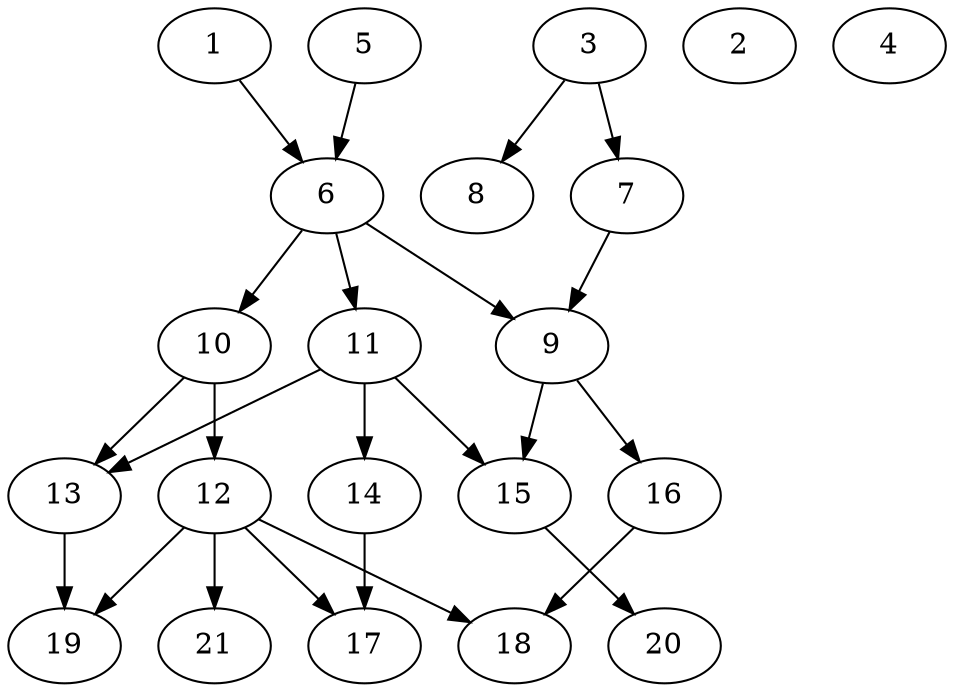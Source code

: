 // DAG (tier=2-normal, mode=data, n=21, ccr=0.421, fat=0.543, density=0.404, regular=0.546, jump=0.142, mindata=2097152, maxdata=16777216)
// DAG automatically generated by daggen at Sun Aug 24 16:33:34 2025
// /home/ermia/Project/Environments/daggen/bin/daggen --dot --ccr 0.421 --fat 0.543 --regular 0.546 --density 0.404 --jump 0.142 --mindata 2097152 --maxdata 16777216 -n 21 
digraph G {
  1 [size="43890253540195704", alpha="0.11", expect_size="21945126770097852"]
  1 -> 6 [size ="1609588520517632"]
  2 [size="292323336815874944", alpha="0.13", expect_size="146161668407937472"]
  3 [size="1451100548188180736", alpha="0.02", expect_size="725550274094090368"]
  3 -> 7 [size ="1659705856360448"]
  3 -> 8 [size ="1659705856360448"]
  4 [size="12446202338352640", alpha="0.05", expect_size="6223101169176320"]
  5 [size="116201787251997680", alpha="0.16", expect_size="58100893625998840"]
  5 -> 6 [size ="135091560906752"]
  6 [size="2897375331594537009152", alpha="0.11", expect_size="1448687665797268504576"]
  6 -> 9 [size ="1625897484419072"]
  6 -> 10 [size ="1625897484419072"]
  6 -> 11 [size ="1625897484419072"]
  7 [size="1042231884262926592", alpha="0.14", expect_size="521115942131463296"]
  7 -> 9 [size ="852674522120192"]
  8 [size="1350251878092896000", alpha="0.06", expect_size="675125939046448000"]
  9 [size="93758020686467248", alpha="0.05", expect_size="46879010343233624"]
  9 -> 15 [size ="69820271820800"]
  9 -> 16 [size ="69820271820800"]
  10 [size="4469879220891787776", alpha="0.14", expect_size="2234939610445893888"]
  10 -> 12 [size ="1697440071680000"]
  10 -> 13 [size ="1697440071680000"]
  11 [size="65950439568411848", alpha="0.08", expect_size="32975219784205924"]
  11 -> 13 [size ="51843241607168"]
  11 -> 14 [size ="51843241607168"]
  11 -> 15 [size ="51843241607168"]
  12 [size="44122931773842656", alpha="0.17", expect_size="22061465886921328"]
  12 -> 17 [size ="1325441168179200"]
  12 -> 18 [size ="1325441168179200"]
  12 -> 19 [size ="1325441168179200"]
  12 -> 21 [size ="1325441168179200"]
  13 [size="1626645321842950144000", alpha="0.10", expect_size="813322660921475072000"]
  13 -> 19 [size ="1106501225676800"]
  14 [size="70090427996022432", alpha="0.05", expect_size="35045213998011216"]
  14 -> 17 [size ="1205745974509568"]
  15 [size="227742523437778432", alpha="0.13", expect_size="113871261718889216"]
  15 -> 20 [size ="227876066557952"]
  16 [size="3533820251509031936", alpha="0.01", expect_size="1766910125754515968"]
  16 -> 18 [size ="2138098683084800"]
  17 [size="93030692556401856", alpha="0.15", expect_size="46515346278200928"]
  18 [size="18945848551527200", alpha="0.13", expect_size="9472924275763600"]
  19 [size="920234122330454272", alpha="0.07", expect_size="460117061165227136"]
  20 [size="2672841900742287360", alpha="0.07", expect_size="1336420950371143680"]
  21 [size="5480679465222586368", alpha="0.13", expect_size="2740339732611293184"]
}